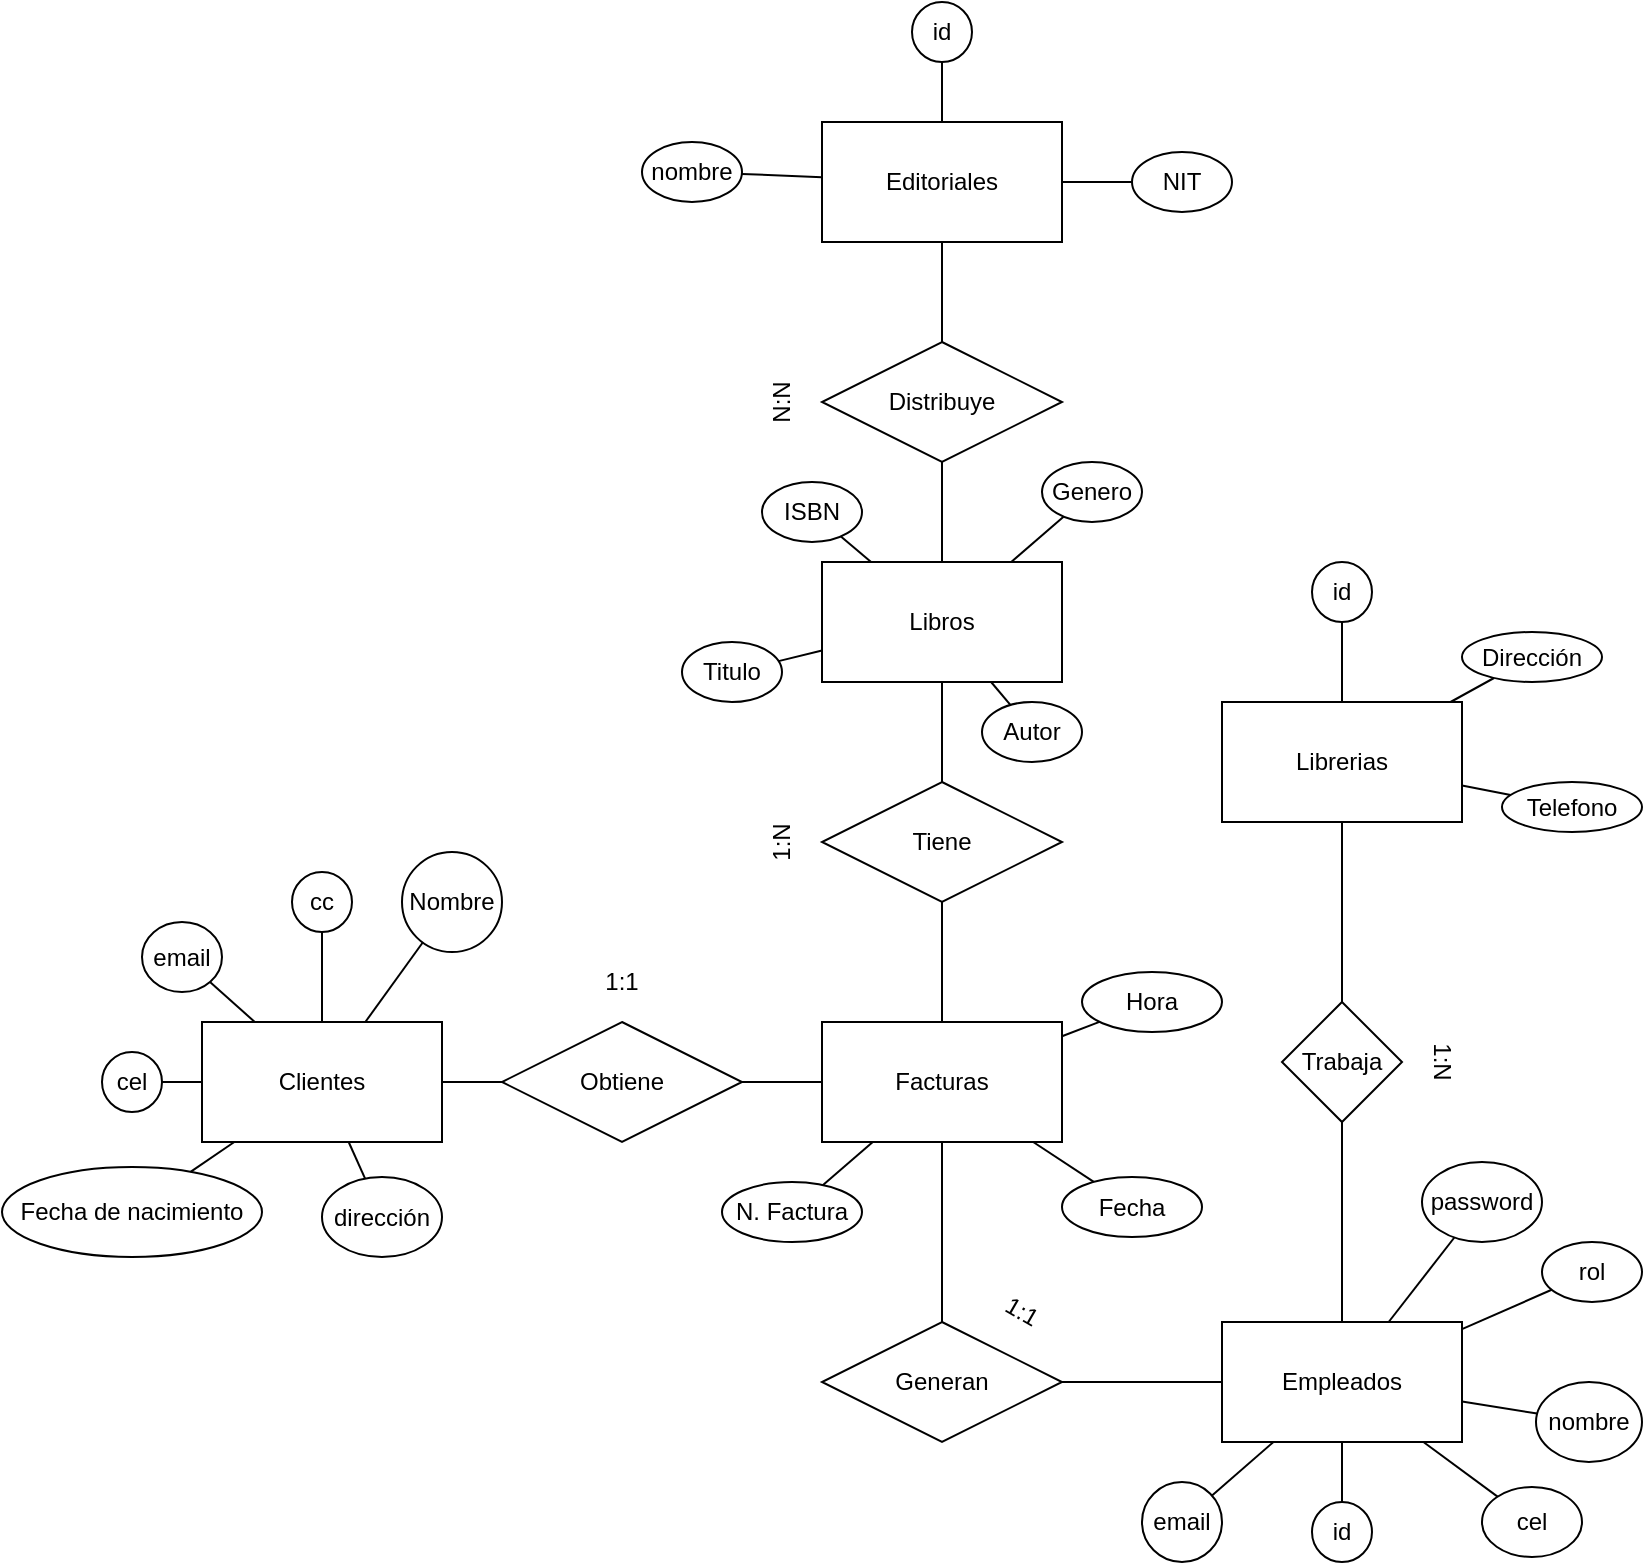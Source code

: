 <mxfile version="21.6.6" type="device">
  <diagram name="Página-1" id="AV6tWnQQNQJE5pCxunog">
    <mxGraphModel dx="2117" dy="1830" grid="1" gridSize="10" guides="1" tooltips="1" connect="1" arrows="1" fold="1" page="1" pageScale="1" pageWidth="827" pageHeight="1169" math="0" shadow="0">
      <root>
        <mxCell id="0" />
        <mxCell id="1" parent="0" />
        <mxCell id="D-RA_q1G5jw-01Rus7TT-1" value="Libros" style="rounded=0;whiteSpace=wrap;html=1;" parent="1" vertex="1">
          <mxGeometry x="350" y="90" width="120" height="60" as="geometry" />
        </mxCell>
        <mxCell id="D-RA_q1G5jw-01Rus7TT-2" value="Clientes" style="rounded=0;whiteSpace=wrap;html=1;" parent="1" vertex="1">
          <mxGeometry x="40" y="320" width="120" height="60" as="geometry" />
        </mxCell>
        <mxCell id="D-RA_q1G5jw-01Rus7TT-3" value="Librerias" style="rounded=0;whiteSpace=wrap;html=1;" parent="1" vertex="1">
          <mxGeometry x="550" y="160" width="120" height="60" as="geometry" />
        </mxCell>
        <mxCell id="D-RA_q1G5jw-01Rus7TT-4" value="Empleados" style="rounded=0;whiteSpace=wrap;html=1;" parent="1" vertex="1">
          <mxGeometry x="550" y="470" width="120" height="60" as="geometry" />
        </mxCell>
        <mxCell id="D-RA_q1G5jw-01Rus7TT-5" value="Editoriales" style="rounded=0;whiteSpace=wrap;html=1;" parent="1" vertex="1">
          <mxGeometry x="350" y="-130" width="120" height="60" as="geometry" />
        </mxCell>
        <mxCell id="D-RA_q1G5jw-01Rus7TT-7" value="" style="endArrow=none;html=1;rounded=0;exitX=0.5;exitY=0;exitDx=0;exitDy=0;" parent="1" source="D-RA_q1G5jw-01Rus7TT-9" target="D-RA_q1G5jw-01Rus7TT-5" edge="1">
          <mxGeometry width="50" height="50" relative="1" as="geometry">
            <mxPoint x="350" y="130" as="sourcePoint" />
            <mxPoint x="490" y="240" as="targetPoint" />
          </mxGeometry>
        </mxCell>
        <mxCell id="D-RA_q1G5jw-01Rus7TT-8" value="" style="endArrow=none;html=1;rounded=0;exitX=0.5;exitY=1;exitDx=0;exitDy=0;" parent="1" source="D-RA_q1G5jw-01Rus7TT-9" target="D-RA_q1G5jw-01Rus7TT-1" edge="1">
          <mxGeometry width="50" height="50" relative="1" as="geometry">
            <mxPoint x="270" y="130" as="sourcePoint" />
            <mxPoint x="490" y="240" as="targetPoint" />
          </mxGeometry>
        </mxCell>
        <mxCell id="D-RA_q1G5jw-01Rus7TT-9" value="Distribuye" style="shape=rhombus;perimeter=rhombusPerimeter;whiteSpace=wrap;html=1;align=center;" parent="1" vertex="1">
          <mxGeometry x="350" y="-20" width="120" height="60" as="geometry" />
        </mxCell>
        <mxCell id="D-RA_q1G5jw-01Rus7TT-10" value="Generan" style="shape=rhombus;perimeter=rhombusPerimeter;whiteSpace=wrap;html=1;align=center;" parent="1" vertex="1">
          <mxGeometry x="350" y="470" width="120" height="60" as="geometry" />
        </mxCell>
        <mxCell id="D-RA_q1G5jw-01Rus7TT-11" value="" style="endArrow=none;html=1;rounded=0;" parent="1" source="D-RA_q1G5jw-01Rus7TT-20" target="D-RA_q1G5jw-01Rus7TT-10" edge="1">
          <mxGeometry relative="1" as="geometry">
            <mxPoint x="410" y="350" as="sourcePoint" />
            <mxPoint x="570" y="350" as="targetPoint" />
          </mxGeometry>
        </mxCell>
        <mxCell id="D-RA_q1G5jw-01Rus7TT-12" value="" style="endArrow=none;html=1;rounded=0;entryX=1;entryY=0.5;entryDx=0;entryDy=0;" parent="1" source="D-RA_q1G5jw-01Rus7TT-4" target="D-RA_q1G5jw-01Rus7TT-10" edge="1">
          <mxGeometry relative="1" as="geometry">
            <mxPoint x="410" y="350" as="sourcePoint" />
            <mxPoint x="570" y="350" as="targetPoint" />
          </mxGeometry>
        </mxCell>
        <mxCell id="D-RA_q1G5jw-01Rus7TT-13" value="Obtiene" style="shape=rhombus;perimeter=rhombusPerimeter;whiteSpace=wrap;html=1;align=center;rotation=0;" parent="1" vertex="1">
          <mxGeometry x="190" y="320" width="120" height="60" as="geometry" />
        </mxCell>
        <mxCell id="D-RA_q1G5jw-01Rus7TT-14" value="" style="endArrow=none;html=1;rounded=0;entryX=0.5;entryY=0;entryDx=0;entryDy=0;exitX=0.5;exitY=1;exitDx=0;exitDy=0;" parent="1" source="D-RA_q1G5jw-01Rus7TT-22" target="D-RA_q1G5jw-01Rus7TT-20" edge="1">
          <mxGeometry relative="1" as="geometry">
            <mxPoint x="420" y="280" as="sourcePoint" />
            <mxPoint x="230" y="210" as="targetPoint" />
          </mxGeometry>
        </mxCell>
        <mxCell id="D-RA_q1G5jw-01Rus7TT-15" value="" style="endArrow=none;html=1;rounded=0;entryX=0;entryY=0.5;entryDx=0;entryDy=0;" parent="1" source="D-RA_q1G5jw-01Rus7TT-2" target="D-RA_q1G5jw-01Rus7TT-13" edge="1">
          <mxGeometry relative="1" as="geometry">
            <mxPoint x="390" y="260" as="sourcePoint" />
            <mxPoint x="550" y="260" as="targetPoint" />
          </mxGeometry>
        </mxCell>
        <mxCell id="D-RA_q1G5jw-01Rus7TT-16" value="Trabaja" style="shape=rhombus;perimeter=rhombusPerimeter;whiteSpace=wrap;html=1;align=center;" parent="1" vertex="1">
          <mxGeometry x="580" y="310" width="60" height="60" as="geometry" />
        </mxCell>
        <mxCell id="D-RA_q1G5jw-01Rus7TT-17" value="" style="endArrow=none;html=1;rounded=0;entryX=0.5;entryY=0;entryDx=0;entryDy=0;" parent="1" source="D-RA_q1G5jw-01Rus7TT-3" target="D-RA_q1G5jw-01Rus7TT-16" edge="1">
          <mxGeometry relative="1" as="geometry">
            <mxPoint x="390" y="340" as="sourcePoint" />
            <mxPoint x="550" y="340" as="targetPoint" />
          </mxGeometry>
        </mxCell>
        <mxCell id="D-RA_q1G5jw-01Rus7TT-18" value="" style="endArrow=none;html=1;rounded=0;entryX=0.5;entryY=1;entryDx=0;entryDy=0;" parent="1" source="D-RA_q1G5jw-01Rus7TT-4" target="D-RA_q1G5jw-01Rus7TT-16" edge="1">
          <mxGeometry relative="1" as="geometry">
            <mxPoint x="390" y="340" as="sourcePoint" />
            <mxPoint x="550" y="340" as="targetPoint" />
          </mxGeometry>
        </mxCell>
        <mxCell id="D-RA_q1G5jw-01Rus7TT-19" value="1:1" style="text;html=1;strokeColor=none;fillColor=none;align=center;verticalAlign=middle;whiteSpace=wrap;rounded=0;rotation=0;" parent="1" vertex="1">
          <mxGeometry x="220" y="290" width="60" height="20" as="geometry" />
        </mxCell>
        <mxCell id="D-RA_q1G5jw-01Rus7TT-20" value="Facturas" style="rounded=0;whiteSpace=wrap;html=1;" parent="1" vertex="1">
          <mxGeometry x="350" y="320" width="120" height="60" as="geometry" />
        </mxCell>
        <mxCell id="D-RA_q1G5jw-01Rus7TT-21" value="" style="endArrow=none;html=1;rounded=0;exitX=1;exitY=0.5;exitDx=0;exitDy=0;" parent="1" source="D-RA_q1G5jw-01Rus7TT-13" target="D-RA_q1G5jw-01Rus7TT-20" edge="1">
          <mxGeometry width="50" height="50" relative="1" as="geometry">
            <mxPoint x="440" y="370" as="sourcePoint" />
            <mxPoint x="490" y="320" as="targetPoint" />
          </mxGeometry>
        </mxCell>
        <mxCell id="D-RA_q1G5jw-01Rus7TT-22" value="Tiene" style="shape=rhombus;perimeter=rhombusPerimeter;whiteSpace=wrap;html=1;align=center;" parent="1" vertex="1">
          <mxGeometry x="350" y="200" width="120" height="60" as="geometry" />
        </mxCell>
        <mxCell id="D-RA_q1G5jw-01Rus7TT-23" value="" style="endArrow=none;html=1;rounded=0;exitX=0.5;exitY=0;exitDx=0;exitDy=0;" parent="1" source="D-RA_q1G5jw-01Rus7TT-22" target="D-RA_q1G5jw-01Rus7TT-1" edge="1">
          <mxGeometry width="50" height="50" relative="1" as="geometry">
            <mxPoint x="440" y="280" as="sourcePoint" />
            <mxPoint x="490" y="230" as="targetPoint" />
          </mxGeometry>
        </mxCell>
        <mxCell id="D-RA_q1G5jw-01Rus7TT-24" value="1:1" style="text;html=1;strokeColor=none;fillColor=none;align=center;verticalAlign=middle;whiteSpace=wrap;rounded=0;rotation=30;" parent="1" vertex="1">
          <mxGeometry x="420" y="450" width="60" height="30" as="geometry" />
        </mxCell>
        <mxCell id="D-RA_q1G5jw-01Rus7TT-26" value="1:N" style="text;html=1;strokeColor=none;fillColor=none;align=center;verticalAlign=middle;whiteSpace=wrap;rounded=0;rotation=90;" parent="1" vertex="1">
          <mxGeometry x="630" y="325" width="60" height="30" as="geometry" />
        </mxCell>
        <mxCell id="D-RA_q1G5jw-01Rus7TT-27" value="1:N" style="text;html=1;strokeColor=none;fillColor=none;align=center;verticalAlign=middle;whiteSpace=wrap;rounded=0;rotation=-90;" parent="1" vertex="1">
          <mxGeometry x="300" y="215" width="60" height="30" as="geometry" />
        </mxCell>
        <mxCell id="D-RA_q1G5jw-01Rus7TT-28" value="N:N" style="text;html=1;strokeColor=none;fillColor=none;align=center;verticalAlign=middle;whiteSpace=wrap;rounded=0;rotation=-90;" parent="1" vertex="1">
          <mxGeometry x="300" y="-5" width="60" height="30" as="geometry" />
        </mxCell>
        <mxCell id="D-RA_q1G5jw-01Rus7TT-29" value="id" style="ellipse;whiteSpace=wrap;html=1;" parent="1" vertex="1">
          <mxGeometry x="595" y="560" width="30" height="30" as="geometry" />
        </mxCell>
        <mxCell id="D-RA_q1G5jw-01Rus7TT-30" value="id" style="ellipse;whiteSpace=wrap;html=1;" parent="1" vertex="1">
          <mxGeometry x="595" y="90" width="30" height="30" as="geometry" />
        </mxCell>
        <mxCell id="D-RA_q1G5jw-01Rus7TT-31" value="" style="endArrow=none;html=1;rounded=0;" parent="1" source="D-RA_q1G5jw-01Rus7TT-29" target="D-RA_q1G5jw-01Rus7TT-4" edge="1">
          <mxGeometry width="50" height="50" relative="1" as="geometry">
            <mxPoint x="440" y="360" as="sourcePoint" />
            <mxPoint x="490" y="310" as="targetPoint" />
          </mxGeometry>
        </mxCell>
        <mxCell id="D-RA_q1G5jw-01Rus7TT-32" value="" style="endArrow=none;html=1;rounded=0;" parent="1" source="D-RA_q1G5jw-01Rus7TT-3" target="D-RA_q1G5jw-01Rus7TT-30" edge="1">
          <mxGeometry width="50" height="50" relative="1" as="geometry">
            <mxPoint x="440" y="360" as="sourcePoint" />
            <mxPoint x="490" y="310" as="targetPoint" />
          </mxGeometry>
        </mxCell>
        <mxCell id="D-RA_q1G5jw-01Rus7TT-33" value="N. Factura" style="ellipse;whiteSpace=wrap;html=1;" parent="1" vertex="1">
          <mxGeometry x="300" y="400" width="70" height="30" as="geometry" />
        </mxCell>
        <mxCell id="D-RA_q1G5jw-01Rus7TT-34" value="" style="endArrow=none;html=1;rounded=0;" parent="1" source="D-RA_q1G5jw-01Rus7TT-20" target="D-RA_q1G5jw-01Rus7TT-33" edge="1">
          <mxGeometry width="50" height="50" relative="1" as="geometry">
            <mxPoint x="440" y="360" as="sourcePoint" />
            <mxPoint x="490" y="310" as="targetPoint" />
          </mxGeometry>
        </mxCell>
        <mxCell id="D-RA_q1G5jw-01Rus7TT-35" value="cc" style="ellipse;whiteSpace=wrap;html=1;aspect=fixed;" parent="1" vertex="1">
          <mxGeometry x="85" y="245" width="30" height="30" as="geometry" />
        </mxCell>
        <mxCell id="D-RA_q1G5jw-01Rus7TT-36" value="" style="endArrow=none;html=1;rounded=0;" parent="1" source="D-RA_q1G5jw-01Rus7TT-2" target="D-RA_q1G5jw-01Rus7TT-35" edge="1">
          <mxGeometry width="50" height="50" relative="1" as="geometry">
            <mxPoint x="440" y="360" as="sourcePoint" />
            <mxPoint x="490" y="310" as="targetPoint" />
          </mxGeometry>
        </mxCell>
        <mxCell id="D-RA_q1G5jw-01Rus7TT-37" value="ISBN" style="ellipse;whiteSpace=wrap;html=1;" parent="1" vertex="1">
          <mxGeometry x="320" y="50" width="50" height="30" as="geometry" />
        </mxCell>
        <mxCell id="D-RA_q1G5jw-01Rus7TT-38" value="" style="endArrow=none;html=1;rounded=0;" parent="1" source="D-RA_q1G5jw-01Rus7TT-1" target="D-RA_q1G5jw-01Rus7TT-37" edge="1">
          <mxGeometry width="50" height="50" relative="1" as="geometry">
            <mxPoint x="440" y="200" as="sourcePoint" />
            <mxPoint x="490" y="150" as="targetPoint" />
          </mxGeometry>
        </mxCell>
        <mxCell id="D-RA_q1G5jw-01Rus7TT-39" value="id" style="ellipse;whiteSpace=wrap;html=1;" parent="1" vertex="1">
          <mxGeometry x="395" y="-190" width="30" height="30" as="geometry" />
        </mxCell>
        <mxCell id="D-RA_q1G5jw-01Rus7TT-40" value="" style="endArrow=none;html=1;rounded=0;" parent="1" source="D-RA_q1G5jw-01Rus7TT-5" target="D-RA_q1G5jw-01Rus7TT-39" edge="1">
          <mxGeometry width="50" height="50" relative="1" as="geometry">
            <mxPoint x="440" y="120" as="sourcePoint" />
            <mxPoint x="490" y="70" as="targetPoint" />
          </mxGeometry>
        </mxCell>
        <mxCell id="D-RA_q1G5jw-01Rus7TT-41" value="email" style="ellipse;whiteSpace=wrap;html=1;" parent="1" vertex="1">
          <mxGeometry x="510" y="550" width="40" height="40" as="geometry" />
        </mxCell>
        <mxCell id="D-RA_q1G5jw-01Rus7TT-42" value="cel" style="ellipse;whiteSpace=wrap;html=1;" parent="1" vertex="1">
          <mxGeometry x="680" y="552.5" width="50" height="35" as="geometry" />
        </mxCell>
        <mxCell id="D-RA_q1G5jw-01Rus7TT-43" value="nombre" style="ellipse;whiteSpace=wrap;html=1;" parent="1" vertex="1">
          <mxGeometry x="707" y="500" width="53" height="40" as="geometry" />
        </mxCell>
        <mxCell id="D-RA_q1G5jw-01Rus7TT-44" value="rol" style="ellipse;whiteSpace=wrap;html=1;" parent="1" vertex="1">
          <mxGeometry x="710" y="430" width="50" height="30" as="geometry" />
        </mxCell>
        <mxCell id="D-RA_q1G5jw-01Rus7TT-45" value="" style="endArrow=none;html=1;rounded=0;" parent="1" source="D-RA_q1G5jw-01Rus7TT-4" target="D-RA_q1G5jw-01Rus7TT-44" edge="1">
          <mxGeometry width="50" height="50" relative="1" as="geometry">
            <mxPoint x="440" y="520" as="sourcePoint" />
            <mxPoint x="490" y="470" as="targetPoint" />
          </mxGeometry>
        </mxCell>
        <mxCell id="D-RA_q1G5jw-01Rus7TT-46" value="" style="endArrow=none;html=1;rounded=0;" parent="1" source="D-RA_q1G5jw-01Rus7TT-4" target="D-RA_q1G5jw-01Rus7TT-43" edge="1">
          <mxGeometry width="50" height="50" relative="1" as="geometry">
            <mxPoint x="440" y="520" as="sourcePoint" />
            <mxPoint x="490" y="470" as="targetPoint" />
          </mxGeometry>
        </mxCell>
        <mxCell id="D-RA_q1G5jw-01Rus7TT-47" value="" style="endArrow=none;html=1;rounded=0;" parent="1" source="D-RA_q1G5jw-01Rus7TT-41" target="D-RA_q1G5jw-01Rus7TT-4" edge="1">
          <mxGeometry width="50" height="50" relative="1" as="geometry">
            <mxPoint x="440" y="520" as="sourcePoint" />
            <mxPoint x="490" y="470" as="targetPoint" />
          </mxGeometry>
        </mxCell>
        <mxCell id="D-RA_q1G5jw-01Rus7TT-48" value="" style="endArrow=none;html=1;rounded=0;" parent="1" source="D-RA_q1G5jw-01Rus7TT-4" target="D-RA_q1G5jw-01Rus7TT-42" edge="1">
          <mxGeometry width="50" height="50" relative="1" as="geometry">
            <mxPoint x="440" y="520" as="sourcePoint" />
            <mxPoint x="490" y="470" as="targetPoint" />
          </mxGeometry>
        </mxCell>
        <mxCell id="D-RA_q1G5jw-01Rus7TT-49" value="email" style="ellipse;whiteSpace=wrap;html=1;" parent="1" vertex="1">
          <mxGeometry x="10" y="270" width="40" height="35" as="geometry" />
        </mxCell>
        <mxCell id="D-RA_q1G5jw-01Rus7TT-51" value="cel" style="ellipse;whiteSpace=wrap;html=1;" parent="1" vertex="1">
          <mxGeometry x="-10" y="335" width="30" height="30" as="geometry" />
        </mxCell>
        <mxCell id="D-RA_q1G5jw-01Rus7TT-52" value="dirección" style="ellipse;whiteSpace=wrap;html=1;" parent="1" vertex="1">
          <mxGeometry x="100" y="397.5" width="60" height="40" as="geometry" />
        </mxCell>
        <mxCell id="D-RA_q1G5jw-01Rus7TT-53" value="" style="endArrow=none;html=1;rounded=0;" parent="1" source="D-RA_q1G5jw-01Rus7TT-52" target="D-RA_q1G5jw-01Rus7TT-2" edge="1">
          <mxGeometry width="50" height="50" relative="1" as="geometry">
            <mxPoint x="440" y="520" as="sourcePoint" />
            <mxPoint x="490" y="470" as="targetPoint" />
          </mxGeometry>
        </mxCell>
        <mxCell id="D-RA_q1G5jw-01Rus7TT-54" value="" style="endArrow=none;html=1;rounded=0;" parent="1" source="D-RA_q1G5jw-01Rus7TT-51" target="D-RA_q1G5jw-01Rus7TT-2" edge="1">
          <mxGeometry width="50" height="50" relative="1" as="geometry">
            <mxPoint x="440" y="520" as="sourcePoint" />
            <mxPoint x="490" y="470" as="targetPoint" />
          </mxGeometry>
        </mxCell>
        <mxCell id="D-RA_q1G5jw-01Rus7TT-55" value="" style="endArrow=none;html=1;rounded=0;" parent="1" source="D-RA_q1G5jw-01Rus7TT-2" target="D-RA_q1G5jw-01Rus7TT-49" edge="1">
          <mxGeometry width="50" height="50" relative="1" as="geometry">
            <mxPoint x="440" y="520" as="sourcePoint" />
            <mxPoint x="490" y="470" as="targetPoint" />
          </mxGeometry>
        </mxCell>
        <mxCell id="D-RA_q1G5jw-01Rus7TT-57" value="Fecha de nacimiento" style="ellipse;whiteSpace=wrap;html=1;" parent="1" vertex="1">
          <mxGeometry x="-60" y="392.5" width="130" height="45" as="geometry" />
        </mxCell>
        <mxCell id="D-RA_q1G5jw-01Rus7TT-58" value="" style="endArrow=none;html=1;rounded=0;" parent="1" source="D-RA_q1G5jw-01Rus7TT-57" target="D-RA_q1G5jw-01Rus7TT-2" edge="1">
          <mxGeometry width="50" height="50" relative="1" as="geometry">
            <mxPoint x="440" y="520" as="sourcePoint" />
            <mxPoint x="490" y="470" as="targetPoint" />
          </mxGeometry>
        </mxCell>
        <mxCell id="IvsJYoFvJ2GixcBz4Me7-1" value="Dirección" style="ellipse;whiteSpace=wrap;html=1;" parent="1" vertex="1">
          <mxGeometry x="670" y="125" width="70" height="25" as="geometry" />
        </mxCell>
        <mxCell id="IvsJYoFvJ2GixcBz4Me7-2" value="Telefono" style="ellipse;whiteSpace=wrap;html=1;" parent="1" vertex="1">
          <mxGeometry x="690" y="200" width="70" height="25" as="geometry" />
        </mxCell>
        <mxCell id="IvsJYoFvJ2GixcBz4Me7-3" value="Titulo" style="ellipse;whiteSpace=wrap;html=1;" parent="1" vertex="1">
          <mxGeometry x="280" y="130" width="50" height="30" as="geometry" />
        </mxCell>
        <mxCell id="IvsJYoFvJ2GixcBz4Me7-4" value="Autor" style="ellipse;whiteSpace=wrap;html=1;" parent="1" vertex="1">
          <mxGeometry x="430" y="160" width="50" height="30" as="geometry" />
        </mxCell>
        <mxCell id="IvsJYoFvJ2GixcBz4Me7-5" value="Genero" style="ellipse;whiteSpace=wrap;html=1;" parent="1" vertex="1">
          <mxGeometry x="460" y="40" width="50" height="30" as="geometry" />
        </mxCell>
        <mxCell id="IvsJYoFvJ2GixcBz4Me7-6" value="" style="endArrow=none;html=1;rounded=0;" parent="1" source="IvsJYoFvJ2GixcBz4Me7-4" target="D-RA_q1G5jw-01Rus7TT-1" edge="1">
          <mxGeometry width="50" height="50" relative="1" as="geometry">
            <mxPoint x="520" y="150" as="sourcePoint" />
            <mxPoint x="570" y="100" as="targetPoint" />
          </mxGeometry>
        </mxCell>
        <mxCell id="IvsJYoFvJ2GixcBz4Me7-7" value="" style="endArrow=none;html=1;rounded=0;" parent="1" source="D-RA_q1G5jw-01Rus7TT-1" target="IvsJYoFvJ2GixcBz4Me7-5" edge="1">
          <mxGeometry width="50" height="50" relative="1" as="geometry">
            <mxPoint x="520" y="150" as="sourcePoint" />
            <mxPoint x="570" y="100" as="targetPoint" />
          </mxGeometry>
        </mxCell>
        <mxCell id="IvsJYoFvJ2GixcBz4Me7-8" value="" style="endArrow=none;html=1;rounded=0;" parent="1" source="IvsJYoFvJ2GixcBz4Me7-3" target="D-RA_q1G5jw-01Rus7TT-1" edge="1">
          <mxGeometry width="50" height="50" relative="1" as="geometry">
            <mxPoint x="520" y="150" as="sourcePoint" />
            <mxPoint x="570" y="100" as="targetPoint" />
          </mxGeometry>
        </mxCell>
        <mxCell id="IvsJYoFvJ2GixcBz4Me7-9" value="" style="endArrow=none;html=1;rounded=0;" parent="1" source="D-RA_q1G5jw-01Rus7TT-3" target="IvsJYoFvJ2GixcBz4Me7-1" edge="1">
          <mxGeometry width="50" height="50" relative="1" as="geometry">
            <mxPoint x="520" y="200" as="sourcePoint" />
            <mxPoint x="570" y="150" as="targetPoint" />
          </mxGeometry>
        </mxCell>
        <mxCell id="IvsJYoFvJ2GixcBz4Me7-10" value="" style="endArrow=none;html=1;rounded=0;" parent="1" source="D-RA_q1G5jw-01Rus7TT-3" target="IvsJYoFvJ2GixcBz4Me7-2" edge="1">
          <mxGeometry width="50" height="50" relative="1" as="geometry">
            <mxPoint x="520" y="200" as="sourcePoint" />
            <mxPoint x="570" y="150" as="targetPoint" />
          </mxGeometry>
        </mxCell>
        <mxCell id="IvsJYoFvJ2GixcBz4Me7-11" value="Fecha" style="ellipse;whiteSpace=wrap;html=1;" parent="1" vertex="1">
          <mxGeometry x="470" y="397.5" width="70" height="30" as="geometry" />
        </mxCell>
        <mxCell id="IvsJYoFvJ2GixcBz4Me7-12" value="Hora" style="ellipse;whiteSpace=wrap;html=1;" parent="1" vertex="1">
          <mxGeometry x="480" y="295" width="70" height="30" as="geometry" />
        </mxCell>
        <mxCell id="IvsJYoFvJ2GixcBz4Me7-13" value="" style="endArrow=none;html=1;rounded=0;" parent="1" source="IvsJYoFvJ2GixcBz4Me7-12" target="D-RA_q1G5jw-01Rus7TT-20" edge="1">
          <mxGeometry width="50" height="50" relative="1" as="geometry">
            <mxPoint x="520" y="310" as="sourcePoint" />
            <mxPoint x="570" y="260" as="targetPoint" />
          </mxGeometry>
        </mxCell>
        <mxCell id="IvsJYoFvJ2GixcBz4Me7-14" value="" style="endArrow=none;html=1;rounded=0;" parent="1" source="D-RA_q1G5jw-01Rus7TT-20" target="IvsJYoFvJ2GixcBz4Me7-11" edge="1">
          <mxGeometry width="50" height="50" relative="1" as="geometry">
            <mxPoint x="520" y="370" as="sourcePoint" />
            <mxPoint x="570" y="320" as="targetPoint" />
          </mxGeometry>
        </mxCell>
        <mxCell id="IvsJYoFvJ2GixcBz4Me7-15" value="nombre" style="ellipse;whiteSpace=wrap;html=1;" parent="1" vertex="1">
          <mxGeometry x="260" y="-120" width="50" height="30" as="geometry" />
        </mxCell>
        <mxCell id="IvsJYoFvJ2GixcBz4Me7-16" value="NIT" style="ellipse;whiteSpace=wrap;html=1;" parent="1" vertex="1">
          <mxGeometry x="505" y="-115" width="50" height="30" as="geometry" />
        </mxCell>
        <mxCell id="IvsJYoFvJ2GixcBz4Me7-17" value="" style="endArrow=none;html=1;rounded=0;" parent="1" source="D-RA_q1G5jw-01Rus7TT-5" target="IvsJYoFvJ2GixcBz4Me7-16" edge="1">
          <mxGeometry width="50" height="50" relative="1" as="geometry">
            <mxPoint x="520" y="40" as="sourcePoint" />
            <mxPoint x="570" y="-10" as="targetPoint" />
          </mxGeometry>
        </mxCell>
        <mxCell id="IvsJYoFvJ2GixcBz4Me7-18" value="" style="endArrow=none;html=1;rounded=0;" parent="1" source="IvsJYoFvJ2GixcBz4Me7-15" target="D-RA_q1G5jw-01Rus7TT-5" edge="1">
          <mxGeometry width="50" height="50" relative="1" as="geometry">
            <mxPoint x="520" y="40" as="sourcePoint" />
            <mxPoint x="570" y="-10" as="targetPoint" />
          </mxGeometry>
        </mxCell>
        <mxCell id="buB4J1Q0feXHQOtP-gq1-1" value="Nombre" style="ellipse;whiteSpace=wrap;html=1;aspect=fixed;" parent="1" vertex="1">
          <mxGeometry x="140" y="235" width="50" height="50" as="geometry" />
        </mxCell>
        <mxCell id="buB4J1Q0feXHQOtP-gq1-2" value="" style="endArrow=none;html=1;rounded=0;" parent="1" source="D-RA_q1G5jw-01Rus7TT-2" target="buB4J1Q0feXHQOtP-gq1-1" edge="1">
          <mxGeometry width="50" height="50" relative="1" as="geometry">
            <mxPoint x="110" y="330" as="sourcePoint" />
            <mxPoint x="110" y="285" as="targetPoint" />
          </mxGeometry>
        </mxCell>
        <mxCell id="XBqZqAJEvk9wF77qUG9_-1" value="password" style="ellipse;whiteSpace=wrap;html=1;" vertex="1" parent="1">
          <mxGeometry x="650" y="390" width="60" height="40" as="geometry" />
        </mxCell>
        <mxCell id="XBqZqAJEvk9wF77qUG9_-2" value="" style="endArrow=none;html=1;rounded=0;" edge="1" parent="1" source="D-RA_q1G5jw-01Rus7TT-4" target="XBqZqAJEvk9wF77qUG9_-1">
          <mxGeometry width="50" height="50" relative="1" as="geometry">
            <mxPoint x="661" y="540" as="sourcePoint" />
            <mxPoint x="698" y="567" as="targetPoint" />
          </mxGeometry>
        </mxCell>
      </root>
    </mxGraphModel>
  </diagram>
</mxfile>
